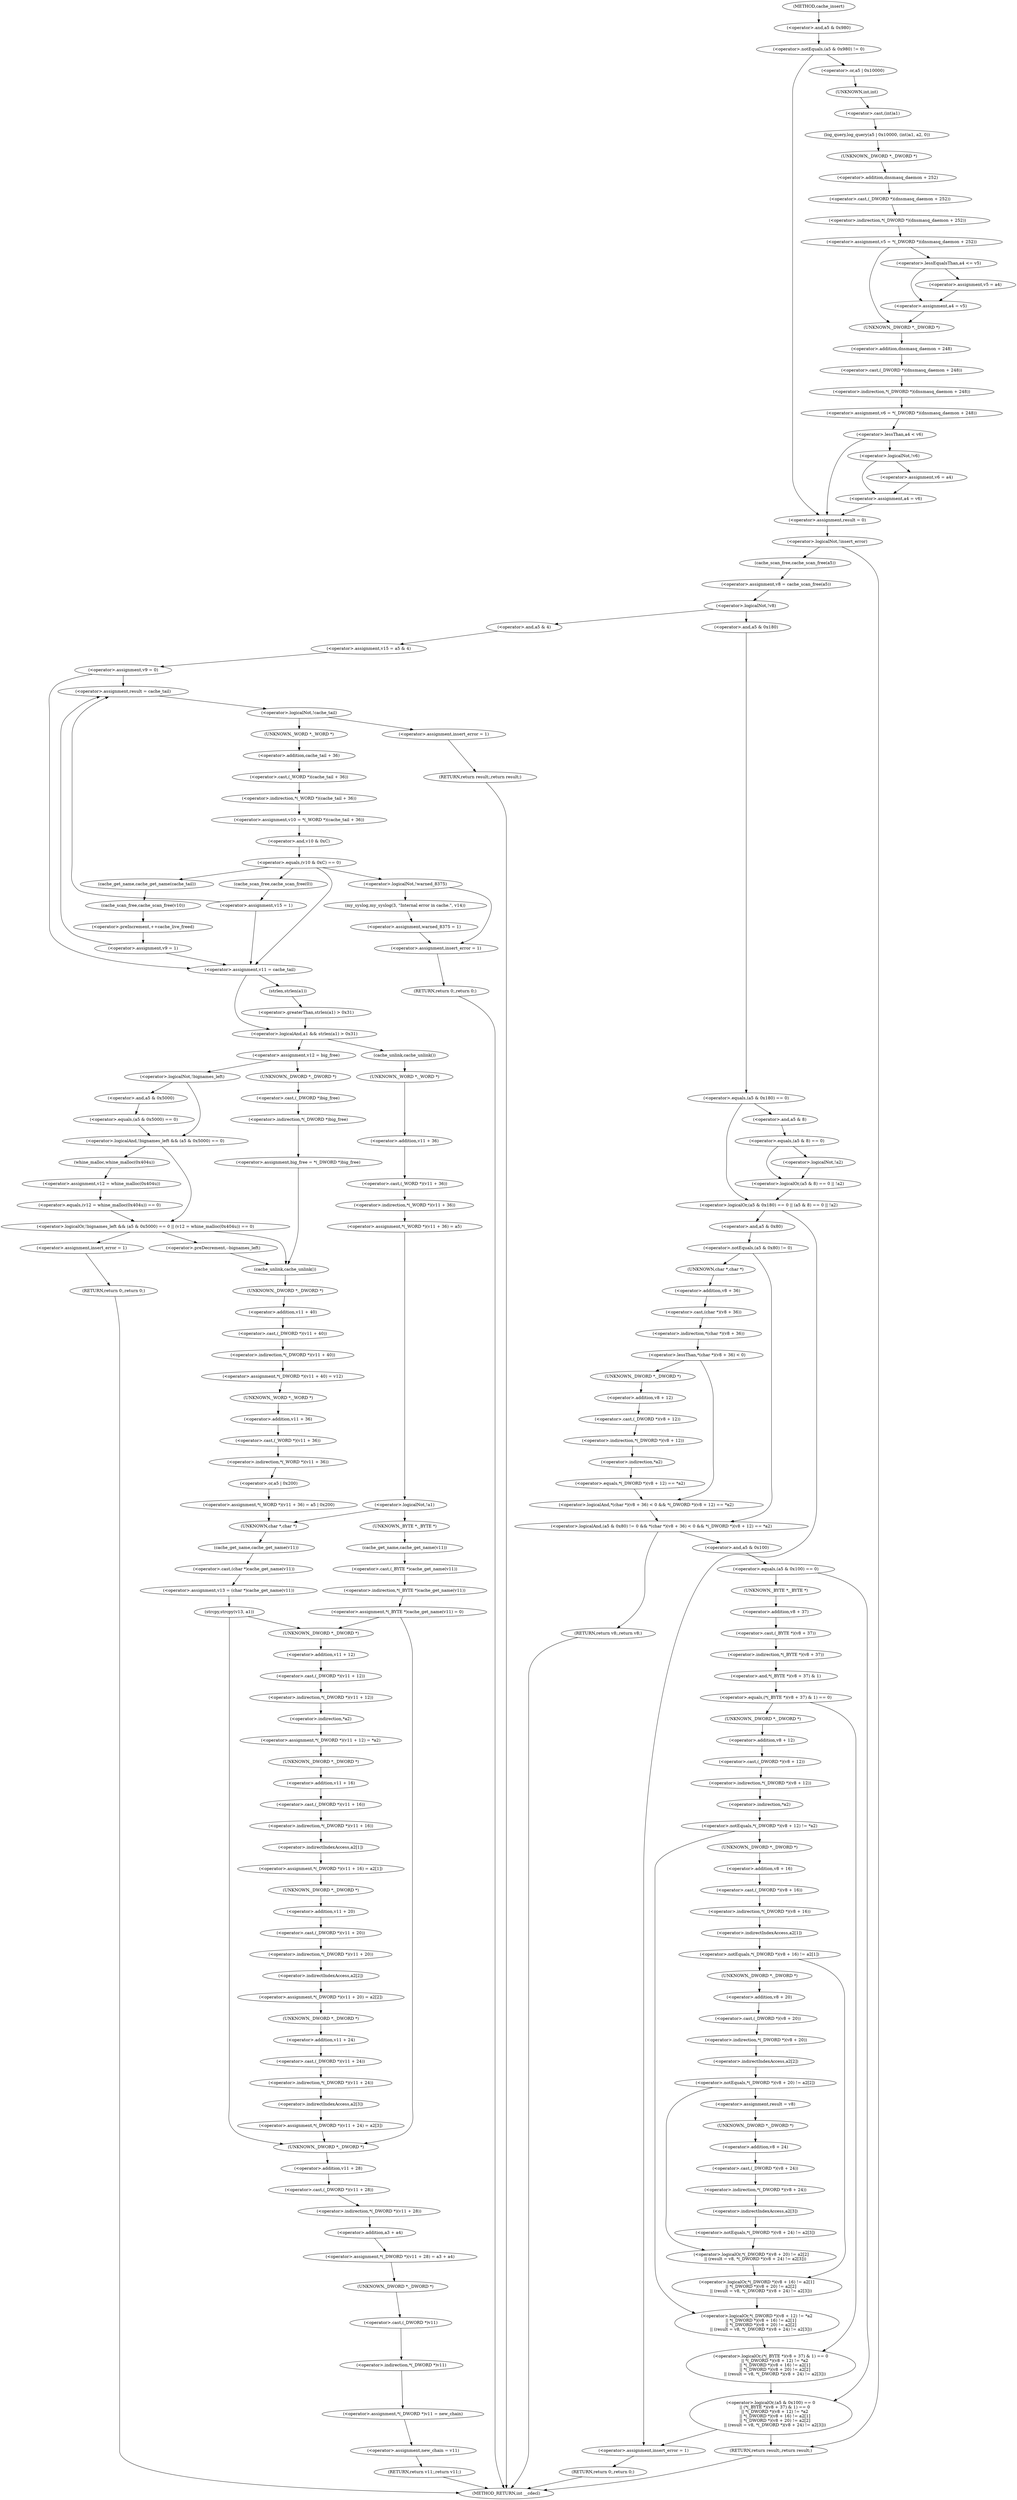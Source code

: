 digraph cache_insert {  
"1000131" [label = "(<operator>.notEquals,(a5 & 0x980) != 0)" ]
"1000132" [label = "(<operator>.and,a5 & 0x980)" ]
"1000137" [label = "(log_query,log_query(a5 | 0x10000, (int)a1, a2, 0))" ]
"1000138" [label = "(<operator>.or,a5 | 0x10000)" ]
"1000141" [label = "(<operator>.cast,(int)a1)" ]
"1000142" [label = "(UNKNOWN,int,int)" ]
"1000146" [label = "(<operator>.assignment,v5 = *(_DWORD *)(dnsmasq_daemon + 252))" ]
"1000148" [label = "(<operator>.indirection,*(_DWORD *)(dnsmasq_daemon + 252))" ]
"1000149" [label = "(<operator>.cast,(_DWORD *)(dnsmasq_daemon + 252))" ]
"1000150" [label = "(UNKNOWN,_DWORD *,_DWORD *)" ]
"1000151" [label = "(<operator>.addition,dnsmasq_daemon + 252)" ]
"1000158" [label = "(<operator>.lessEqualsThan,a4 <= v5)" ]
"1000161" [label = "(<operator>.assignment,v5 = a4)" ]
"1000164" [label = "(<operator>.assignment,a4 = v5)" ]
"1000167" [label = "(<operator>.assignment,v6 = *(_DWORD *)(dnsmasq_daemon + 248))" ]
"1000169" [label = "(<operator>.indirection,*(_DWORD *)(dnsmasq_daemon + 248))" ]
"1000170" [label = "(<operator>.cast,(_DWORD *)(dnsmasq_daemon + 248))" ]
"1000171" [label = "(UNKNOWN,_DWORD *,_DWORD *)" ]
"1000172" [label = "(<operator>.addition,dnsmasq_daemon + 248)" ]
"1000176" [label = "(<operator>.lessThan,a4 < v6)" ]
"1000181" [label = "(<operator>.logicalNot,!v6)" ]
"1000183" [label = "(<operator>.assignment,v6 = a4)" ]
"1000186" [label = "(<operator>.assignment,a4 = v6)" ]
"1000189" [label = "(<operator>.assignment,result = 0)" ]
"1000193" [label = "(<operator>.logicalNot,!insert_error)" ]
"1000196" [label = "(<operator>.assignment,v8 = cache_scan_free(a5))" ]
"1000198" [label = "(cache_scan_free,cache_scan_free(a5))" ]
"1000201" [label = "(<operator>.logicalNot,!v8)" ]
"1000204" [label = "(<operator>.assignment,v15 = a5 & 4)" ]
"1000206" [label = "(<operator>.and,a5 & 4)" ]
"1000209" [label = "(<operator>.assignment,v9 = 0)" ]
"1000215" [label = "(<operator>.assignment,result = cache_tail)" ]
"1000219" [label = "(<operator>.logicalNot,!cache_tail)" ]
"1000222" [label = "(<operator>.assignment,insert_error = 1)" ]
"1000225" [label = "(RETURN,return result;,return result;)" ]
"1000227" [label = "(<operator>.assignment,v10 = *(_WORD *)(cache_tail + 36))" ]
"1000229" [label = "(<operator>.indirection,*(_WORD *)(cache_tail + 36))" ]
"1000230" [label = "(<operator>.cast,(_WORD *)(cache_tail + 36))" ]
"1000231" [label = "(UNKNOWN,_WORD *,_WORD *)" ]
"1000232" [label = "(<operator>.addition,cache_tail + 36)" ]
"1000236" [label = "(<operator>.equals,(v10 & 0xC) == 0)" ]
"1000237" [label = "(<operator>.and,v10 & 0xC)" ]
"1000246" [label = "(<operator>.logicalNot,!warned_8375)" ]
"1000249" [label = "(my_syslog,my_syslog(3, \"Internal error in cache.\", v14))" ]
"1000253" [label = "(<operator>.assignment,warned_8375 = 1)" ]
"1000256" [label = "(<operator>.assignment,insert_error = 1)" ]
"1000259" [label = "(RETURN,return 0;,return 0;)" ]
"1000264" [label = "(cache_get_name,cache_get_name(cache_tail))" ]
"1000266" [label = "(cache_scan_free,cache_scan_free(v10))" ]
"1000268" [label = "(<operator>.preIncrement,++cache_live_freed)" ]
"1000270" [label = "(<operator>.assignment,v9 = 1)" ]
"1000275" [label = "(cache_scan_free,cache_scan_free(0))" ]
"1000277" [label = "(<operator>.assignment,v15 = 1)" ]
"1000280" [label = "(<operator>.assignment,v11 = cache_tail)" ]
"1000284" [label = "(<operator>.logicalAnd,a1 && strlen(a1) > 0x31)" ]
"1000286" [label = "(<operator>.greaterThan,strlen(a1) > 0x31)" ]
"1000287" [label = "(strlen,strlen(a1))" ]
"1000291" [label = "(<operator>.assignment,v12 = big_free)" ]
"1000297" [label = "(<operator>.assignment,big_free = *(_DWORD *)big_free)" ]
"1000299" [label = "(<operator>.indirection,*(_DWORD *)big_free)" ]
"1000300" [label = "(<operator>.cast,(_DWORD *)big_free)" ]
"1000301" [label = "(UNKNOWN,_DWORD *,_DWORD *)" ]
"1000306" [label = "(<operator>.logicalOr,!bignames_left && (a5 & 0x5000) == 0 || (v12 = whine_malloc(0x404u)) == 0)" ]
"1000307" [label = "(<operator>.logicalAnd,!bignames_left && (a5 & 0x5000) == 0)" ]
"1000308" [label = "(<operator>.logicalNot,!bignames_left)" ]
"1000310" [label = "(<operator>.equals,(a5 & 0x5000) == 0)" ]
"1000311" [label = "(<operator>.and,a5 & 0x5000)" ]
"1000315" [label = "(<operator>.equals,(v12 = whine_malloc(0x404u)) == 0)" ]
"1000316" [label = "(<operator>.assignment,v12 = whine_malloc(0x404u))" ]
"1000318" [label = "(whine_malloc,whine_malloc(0x404u))" ]
"1000322" [label = "(<operator>.assignment,insert_error = 1)" ]
"1000325" [label = "(RETURN,return 0;,return 0;)" ]
"1000329" [label = "(<operator>.preDecrement,--bignames_left)" ]
"1000331" [label = "(cache_unlink,cache_unlink())" ]
"1000332" [label = "(<operator>.assignment,*(_DWORD *)(v11 + 40) = v12)" ]
"1000333" [label = "(<operator>.indirection,*(_DWORD *)(v11 + 40))" ]
"1000334" [label = "(<operator>.cast,(_DWORD *)(v11 + 40))" ]
"1000335" [label = "(UNKNOWN,_DWORD *,_DWORD *)" ]
"1000336" [label = "(<operator>.addition,v11 + 40)" ]
"1000340" [label = "(<operator>.assignment,*(_WORD *)(v11 + 36) = a5 | 0x200)" ]
"1000341" [label = "(<operator>.indirection,*(_WORD *)(v11 + 36))" ]
"1000342" [label = "(<operator>.cast,(_WORD *)(v11 + 36))" ]
"1000343" [label = "(UNKNOWN,_WORD *,_WORD *)" ]
"1000344" [label = "(<operator>.addition,v11 + 36)" ]
"1000347" [label = "(<operator>.or,a5 | 0x200)" ]
"1000352" [label = "(cache_unlink,cache_unlink())" ]
"1000353" [label = "(<operator>.assignment,*(_WORD *)(v11 + 36) = a5)" ]
"1000354" [label = "(<operator>.indirection,*(_WORD *)(v11 + 36))" ]
"1000355" [label = "(<operator>.cast,(_WORD *)(v11 + 36))" ]
"1000356" [label = "(UNKNOWN,_WORD *,_WORD *)" ]
"1000357" [label = "(<operator>.addition,v11 + 36)" ]
"1000362" [label = "(<operator>.logicalNot,!a1)" ]
"1000365" [label = "(<operator>.assignment,*(_BYTE *)cache_get_name(v11) = 0)" ]
"1000366" [label = "(<operator>.indirection,*(_BYTE *)cache_get_name(v11))" ]
"1000367" [label = "(<operator>.cast,(_BYTE *)cache_get_name(v11))" ]
"1000368" [label = "(UNKNOWN,_BYTE *,_BYTE *)" ]
"1000369" [label = "(cache_get_name,cache_get_name(v11))" ]
"1000373" [label = "(<operator>.assignment,v13 = (char *)cache_get_name(v11))" ]
"1000375" [label = "(<operator>.cast,(char *)cache_get_name(v11))" ]
"1000376" [label = "(UNKNOWN,char *,char *)" ]
"1000377" [label = "(cache_get_name,cache_get_name(v11))" ]
"1000379" [label = "(strcpy,strcpy(v13, a1))" ]
"1000386" [label = "(<operator>.assignment,*(_DWORD *)(v11 + 12) = *a2)" ]
"1000387" [label = "(<operator>.indirection,*(_DWORD *)(v11 + 12))" ]
"1000388" [label = "(<operator>.cast,(_DWORD *)(v11 + 12))" ]
"1000389" [label = "(UNKNOWN,_DWORD *,_DWORD *)" ]
"1000390" [label = "(<operator>.addition,v11 + 12)" ]
"1000393" [label = "(<operator>.indirection,*a2)" ]
"1000395" [label = "(<operator>.assignment,*(_DWORD *)(v11 + 16) = a2[1])" ]
"1000396" [label = "(<operator>.indirection,*(_DWORD *)(v11 + 16))" ]
"1000397" [label = "(<operator>.cast,(_DWORD *)(v11 + 16))" ]
"1000398" [label = "(UNKNOWN,_DWORD *,_DWORD *)" ]
"1000399" [label = "(<operator>.addition,v11 + 16)" ]
"1000402" [label = "(<operator>.indirectIndexAccess,a2[1])" ]
"1000405" [label = "(<operator>.assignment,*(_DWORD *)(v11 + 20) = a2[2])" ]
"1000406" [label = "(<operator>.indirection,*(_DWORD *)(v11 + 20))" ]
"1000407" [label = "(<operator>.cast,(_DWORD *)(v11 + 20))" ]
"1000408" [label = "(UNKNOWN,_DWORD *,_DWORD *)" ]
"1000409" [label = "(<operator>.addition,v11 + 20)" ]
"1000412" [label = "(<operator>.indirectIndexAccess,a2[2])" ]
"1000415" [label = "(<operator>.assignment,*(_DWORD *)(v11 + 24) = a2[3])" ]
"1000416" [label = "(<operator>.indirection,*(_DWORD *)(v11 + 24))" ]
"1000417" [label = "(<operator>.cast,(_DWORD *)(v11 + 24))" ]
"1000418" [label = "(UNKNOWN,_DWORD *,_DWORD *)" ]
"1000419" [label = "(<operator>.addition,v11 + 24)" ]
"1000422" [label = "(<operator>.indirectIndexAccess,a2[3])" ]
"1000425" [label = "(<operator>.assignment,*(_DWORD *)(v11 + 28) = a3 + a4)" ]
"1000426" [label = "(<operator>.indirection,*(_DWORD *)(v11 + 28))" ]
"1000427" [label = "(<operator>.cast,(_DWORD *)(v11 + 28))" ]
"1000428" [label = "(UNKNOWN,_DWORD *,_DWORD *)" ]
"1000429" [label = "(<operator>.addition,v11 + 28)" ]
"1000432" [label = "(<operator>.addition,a3 + a4)" ]
"1000435" [label = "(<operator>.assignment,*(_DWORD *)v11 = new_chain)" ]
"1000436" [label = "(<operator>.indirection,*(_DWORD *)v11)" ]
"1000437" [label = "(<operator>.cast,(_DWORD *)v11)" ]
"1000438" [label = "(UNKNOWN,_DWORD *,_DWORD *)" ]
"1000441" [label = "(<operator>.assignment,new_chain = v11)" ]
"1000444" [label = "(RETURN,return v11;,return v11;)" ]
"1000447" [label = "(<operator>.logicalOr,(a5 & 0x180) == 0 || (a5 & 8) == 0 || !a2)" ]
"1000448" [label = "(<operator>.equals,(a5 & 0x180) == 0)" ]
"1000449" [label = "(<operator>.and,a5 & 0x180)" ]
"1000453" [label = "(<operator>.logicalOr,(a5 & 8) == 0 || !a2)" ]
"1000454" [label = "(<operator>.equals,(a5 & 8) == 0)" ]
"1000455" [label = "(<operator>.and,a5 & 8)" ]
"1000459" [label = "(<operator>.logicalNot,!a2)" ]
"1000463" [label = "(<operator>.logicalAnd,(a5 & 0x80) != 0 && *(char *)(v8 + 36) < 0 && *(_DWORD *)(v8 + 12) == *a2)" ]
"1000464" [label = "(<operator>.notEquals,(a5 & 0x80) != 0)" ]
"1000465" [label = "(<operator>.and,a5 & 0x80)" ]
"1000469" [label = "(<operator>.logicalAnd,*(char *)(v8 + 36) < 0 && *(_DWORD *)(v8 + 12) == *a2)" ]
"1000470" [label = "(<operator>.lessThan,*(char *)(v8 + 36) < 0)" ]
"1000471" [label = "(<operator>.indirection,*(char *)(v8 + 36))" ]
"1000472" [label = "(<operator>.cast,(char *)(v8 + 36))" ]
"1000473" [label = "(UNKNOWN,char *,char *)" ]
"1000474" [label = "(<operator>.addition,v8 + 36)" ]
"1000478" [label = "(<operator>.equals,*(_DWORD *)(v8 + 12) == *a2)" ]
"1000479" [label = "(<operator>.indirection,*(_DWORD *)(v8 + 12))" ]
"1000480" [label = "(<operator>.cast,(_DWORD *)(v8 + 12))" ]
"1000481" [label = "(UNKNOWN,_DWORD *,_DWORD *)" ]
"1000482" [label = "(<operator>.addition,v8 + 12)" ]
"1000485" [label = "(<operator>.indirection,*a2)" ]
"1000487" [label = "(RETURN,return v8;,return v8;)" ]
"1000490" [label = "(<operator>.logicalOr,(a5 & 0x100) == 0\n      || (*(_BYTE *)(v8 + 37) & 1) == 0\n      || *(_DWORD *)(v8 + 12) != *a2\n      || *(_DWORD *)(v8 + 16) != a2[1]\n      || *(_DWORD *)(v8 + 20) != a2[2]\n      || (result = v8, *(_DWORD *)(v8 + 24) != a2[3]))" ]
"1000491" [label = "(<operator>.equals,(a5 & 0x100) == 0)" ]
"1000492" [label = "(<operator>.and,a5 & 0x100)" ]
"1000496" [label = "(<operator>.logicalOr,(*(_BYTE *)(v8 + 37) & 1) == 0\n      || *(_DWORD *)(v8 + 12) != *a2\n      || *(_DWORD *)(v8 + 16) != a2[1]\n      || *(_DWORD *)(v8 + 20) != a2[2]\n      || (result = v8, *(_DWORD *)(v8 + 24) != a2[3]))" ]
"1000497" [label = "(<operator>.equals,(*(_BYTE *)(v8 + 37) & 1) == 0)" ]
"1000498" [label = "(<operator>.and,*(_BYTE *)(v8 + 37) & 1)" ]
"1000499" [label = "(<operator>.indirection,*(_BYTE *)(v8 + 37))" ]
"1000500" [label = "(<operator>.cast,(_BYTE *)(v8 + 37))" ]
"1000501" [label = "(UNKNOWN,_BYTE *,_BYTE *)" ]
"1000502" [label = "(<operator>.addition,v8 + 37)" ]
"1000507" [label = "(<operator>.logicalOr,*(_DWORD *)(v8 + 12) != *a2\n      || *(_DWORD *)(v8 + 16) != a2[1]\n      || *(_DWORD *)(v8 + 20) != a2[2]\n      || (result = v8, *(_DWORD *)(v8 + 24) != a2[3]))" ]
"1000508" [label = "(<operator>.notEquals,*(_DWORD *)(v8 + 12) != *a2)" ]
"1000509" [label = "(<operator>.indirection,*(_DWORD *)(v8 + 12))" ]
"1000510" [label = "(<operator>.cast,(_DWORD *)(v8 + 12))" ]
"1000511" [label = "(UNKNOWN,_DWORD *,_DWORD *)" ]
"1000512" [label = "(<operator>.addition,v8 + 12)" ]
"1000515" [label = "(<operator>.indirection,*a2)" ]
"1000517" [label = "(<operator>.logicalOr,*(_DWORD *)(v8 + 16) != a2[1]\n      || *(_DWORD *)(v8 + 20) != a2[2]\n      || (result = v8, *(_DWORD *)(v8 + 24) != a2[3]))" ]
"1000518" [label = "(<operator>.notEquals,*(_DWORD *)(v8 + 16) != a2[1])" ]
"1000519" [label = "(<operator>.indirection,*(_DWORD *)(v8 + 16))" ]
"1000520" [label = "(<operator>.cast,(_DWORD *)(v8 + 16))" ]
"1000521" [label = "(UNKNOWN,_DWORD *,_DWORD *)" ]
"1000522" [label = "(<operator>.addition,v8 + 16)" ]
"1000525" [label = "(<operator>.indirectIndexAccess,a2[1])" ]
"1000528" [label = "(<operator>.logicalOr,*(_DWORD *)(v8 + 20) != a2[2]\n      || (result = v8, *(_DWORD *)(v8 + 24) != a2[3]))" ]
"1000529" [label = "(<operator>.notEquals,*(_DWORD *)(v8 + 20) != a2[2])" ]
"1000530" [label = "(<operator>.indirection,*(_DWORD *)(v8 + 20))" ]
"1000531" [label = "(<operator>.cast,(_DWORD *)(v8 + 20))" ]
"1000532" [label = "(UNKNOWN,_DWORD *,_DWORD *)" ]
"1000533" [label = "(<operator>.addition,v8 + 20)" ]
"1000536" [label = "(<operator>.indirectIndexAccess,a2[2])" ]
"1000540" [label = "(<operator>.assignment,result = v8)" ]
"1000543" [label = "(<operator>.notEquals,*(_DWORD *)(v8 + 24) != a2[3])" ]
"1000544" [label = "(<operator>.indirection,*(_DWORD *)(v8 + 24))" ]
"1000545" [label = "(<operator>.cast,(_DWORD *)(v8 + 24))" ]
"1000546" [label = "(UNKNOWN,_DWORD *,_DWORD *)" ]
"1000547" [label = "(<operator>.addition,v8 + 24)" ]
"1000550" [label = "(<operator>.indirectIndexAccess,a2[3])" ]
"1000555" [label = "(<operator>.assignment,insert_error = 1)" ]
"1000558" [label = "(RETURN,return 0;,return 0;)" ]
"1000560" [label = "(RETURN,return result;,return result;)" ]
"1000112" [label = "(METHOD,cache_insert)" ]
"1000562" [label = "(METHOD_RETURN,int __cdecl)" ]
  "1000131" -> "1000138" 
  "1000131" -> "1000189" 
  "1000132" -> "1000131" 
  "1000137" -> "1000150" 
  "1000138" -> "1000142" 
  "1000141" -> "1000137" 
  "1000142" -> "1000141" 
  "1000146" -> "1000158" 
  "1000146" -> "1000171" 
  "1000148" -> "1000146" 
  "1000149" -> "1000148" 
  "1000150" -> "1000151" 
  "1000151" -> "1000149" 
  "1000158" -> "1000161" 
  "1000158" -> "1000164" 
  "1000161" -> "1000164" 
  "1000164" -> "1000171" 
  "1000167" -> "1000176" 
  "1000169" -> "1000167" 
  "1000170" -> "1000169" 
  "1000171" -> "1000172" 
  "1000172" -> "1000170" 
  "1000176" -> "1000181" 
  "1000176" -> "1000189" 
  "1000181" -> "1000183" 
  "1000181" -> "1000186" 
  "1000183" -> "1000186" 
  "1000186" -> "1000189" 
  "1000189" -> "1000193" 
  "1000193" -> "1000198" 
  "1000193" -> "1000560" 
  "1000196" -> "1000201" 
  "1000198" -> "1000196" 
  "1000201" -> "1000206" 
  "1000201" -> "1000449" 
  "1000204" -> "1000209" 
  "1000206" -> "1000204" 
  "1000209" -> "1000215" 
  "1000209" -> "1000280" 
  "1000215" -> "1000219" 
  "1000219" -> "1000222" 
  "1000219" -> "1000231" 
  "1000222" -> "1000225" 
  "1000225" -> "1000562" 
  "1000227" -> "1000237" 
  "1000229" -> "1000227" 
  "1000230" -> "1000229" 
  "1000231" -> "1000232" 
  "1000232" -> "1000230" 
  "1000236" -> "1000280" 
  "1000236" -> "1000246" 
  "1000236" -> "1000264" 
  "1000236" -> "1000275" 
  "1000237" -> "1000236" 
  "1000246" -> "1000249" 
  "1000246" -> "1000256" 
  "1000249" -> "1000253" 
  "1000253" -> "1000256" 
  "1000256" -> "1000259" 
  "1000259" -> "1000562" 
  "1000264" -> "1000266" 
  "1000266" -> "1000268" 
  "1000268" -> "1000270" 
  "1000270" -> "1000215" 
  "1000270" -> "1000280" 
  "1000275" -> "1000277" 
  "1000277" -> "1000215" 
  "1000277" -> "1000280" 
  "1000280" -> "1000284" 
  "1000280" -> "1000287" 
  "1000284" -> "1000352" 
  "1000284" -> "1000291" 
  "1000286" -> "1000284" 
  "1000287" -> "1000286" 
  "1000291" -> "1000301" 
  "1000291" -> "1000308" 
  "1000297" -> "1000331" 
  "1000299" -> "1000297" 
  "1000300" -> "1000299" 
  "1000301" -> "1000300" 
  "1000306" -> "1000322" 
  "1000306" -> "1000331" 
  "1000306" -> "1000329" 
  "1000307" -> "1000306" 
  "1000307" -> "1000318" 
  "1000308" -> "1000307" 
  "1000308" -> "1000311" 
  "1000310" -> "1000307" 
  "1000311" -> "1000310" 
  "1000315" -> "1000306" 
  "1000316" -> "1000315" 
  "1000318" -> "1000316" 
  "1000322" -> "1000325" 
  "1000325" -> "1000562" 
  "1000329" -> "1000331" 
  "1000331" -> "1000335" 
  "1000332" -> "1000343" 
  "1000333" -> "1000332" 
  "1000334" -> "1000333" 
  "1000335" -> "1000336" 
  "1000336" -> "1000334" 
  "1000340" -> "1000376" 
  "1000341" -> "1000347" 
  "1000342" -> "1000341" 
  "1000343" -> "1000344" 
  "1000344" -> "1000342" 
  "1000347" -> "1000340" 
  "1000352" -> "1000356" 
  "1000353" -> "1000362" 
  "1000354" -> "1000353" 
  "1000355" -> "1000354" 
  "1000356" -> "1000357" 
  "1000357" -> "1000355" 
  "1000362" -> "1000368" 
  "1000362" -> "1000376" 
  "1000365" -> "1000389" 
  "1000365" -> "1000428" 
  "1000366" -> "1000365" 
  "1000367" -> "1000366" 
  "1000368" -> "1000369" 
  "1000369" -> "1000367" 
  "1000373" -> "1000379" 
  "1000375" -> "1000373" 
  "1000376" -> "1000377" 
  "1000377" -> "1000375" 
  "1000379" -> "1000389" 
  "1000379" -> "1000428" 
  "1000386" -> "1000398" 
  "1000387" -> "1000393" 
  "1000388" -> "1000387" 
  "1000389" -> "1000390" 
  "1000390" -> "1000388" 
  "1000393" -> "1000386" 
  "1000395" -> "1000408" 
  "1000396" -> "1000402" 
  "1000397" -> "1000396" 
  "1000398" -> "1000399" 
  "1000399" -> "1000397" 
  "1000402" -> "1000395" 
  "1000405" -> "1000418" 
  "1000406" -> "1000412" 
  "1000407" -> "1000406" 
  "1000408" -> "1000409" 
  "1000409" -> "1000407" 
  "1000412" -> "1000405" 
  "1000415" -> "1000428" 
  "1000416" -> "1000422" 
  "1000417" -> "1000416" 
  "1000418" -> "1000419" 
  "1000419" -> "1000417" 
  "1000422" -> "1000415" 
  "1000425" -> "1000438" 
  "1000426" -> "1000432" 
  "1000427" -> "1000426" 
  "1000428" -> "1000429" 
  "1000429" -> "1000427" 
  "1000432" -> "1000425" 
  "1000435" -> "1000441" 
  "1000436" -> "1000435" 
  "1000437" -> "1000436" 
  "1000438" -> "1000437" 
  "1000441" -> "1000444" 
  "1000444" -> "1000562" 
  "1000447" -> "1000555" 
  "1000447" -> "1000465" 
  "1000448" -> "1000447" 
  "1000448" -> "1000455" 
  "1000449" -> "1000448" 
  "1000453" -> "1000447" 
  "1000454" -> "1000453" 
  "1000454" -> "1000459" 
  "1000455" -> "1000454" 
  "1000459" -> "1000453" 
  "1000463" -> "1000487" 
  "1000463" -> "1000492" 
  "1000464" -> "1000473" 
  "1000464" -> "1000463" 
  "1000465" -> "1000464" 
  "1000469" -> "1000463" 
  "1000470" -> "1000481" 
  "1000470" -> "1000469" 
  "1000471" -> "1000470" 
  "1000472" -> "1000471" 
  "1000473" -> "1000474" 
  "1000474" -> "1000472" 
  "1000478" -> "1000469" 
  "1000479" -> "1000485" 
  "1000480" -> "1000479" 
  "1000481" -> "1000482" 
  "1000482" -> "1000480" 
  "1000485" -> "1000478" 
  "1000487" -> "1000562" 
  "1000490" -> "1000555" 
  "1000490" -> "1000560" 
  "1000491" -> "1000501" 
  "1000491" -> "1000490" 
  "1000492" -> "1000491" 
  "1000496" -> "1000490" 
  "1000497" -> "1000511" 
  "1000497" -> "1000496" 
  "1000498" -> "1000497" 
  "1000499" -> "1000498" 
  "1000500" -> "1000499" 
  "1000501" -> "1000502" 
  "1000502" -> "1000500" 
  "1000507" -> "1000496" 
  "1000508" -> "1000521" 
  "1000508" -> "1000507" 
  "1000509" -> "1000515" 
  "1000510" -> "1000509" 
  "1000511" -> "1000512" 
  "1000512" -> "1000510" 
  "1000515" -> "1000508" 
  "1000517" -> "1000507" 
  "1000518" -> "1000532" 
  "1000518" -> "1000517" 
  "1000519" -> "1000525" 
  "1000520" -> "1000519" 
  "1000521" -> "1000522" 
  "1000522" -> "1000520" 
  "1000525" -> "1000518" 
  "1000528" -> "1000517" 
  "1000529" -> "1000528" 
  "1000529" -> "1000540" 
  "1000530" -> "1000536" 
  "1000531" -> "1000530" 
  "1000532" -> "1000533" 
  "1000533" -> "1000531" 
  "1000536" -> "1000529" 
  "1000540" -> "1000546" 
  "1000543" -> "1000528" 
  "1000544" -> "1000550" 
  "1000545" -> "1000544" 
  "1000546" -> "1000547" 
  "1000547" -> "1000545" 
  "1000550" -> "1000543" 
  "1000555" -> "1000558" 
  "1000558" -> "1000562" 
  "1000560" -> "1000562" 
  "1000112" -> "1000132" 
}
